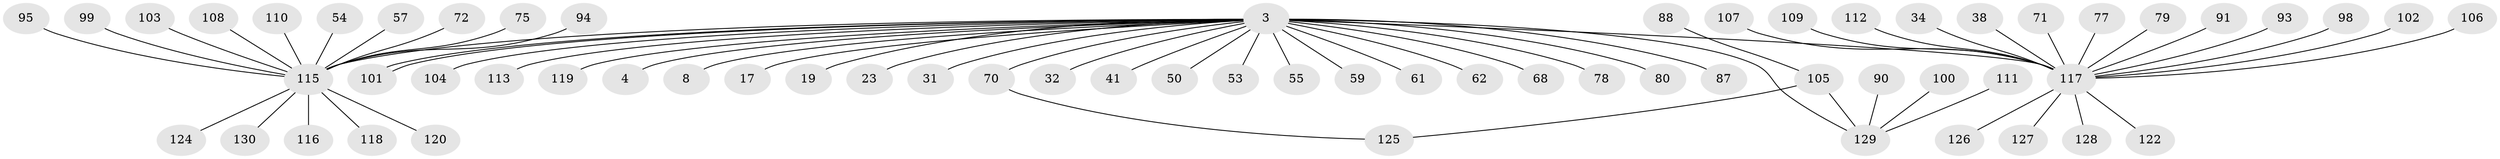 // original degree distribution, {24: 0.007692307692307693, 5: 0.023076923076923078, 23: 0.007692307692307693, 1: 0.5615384615384615, 8: 0.023076923076923078, 2: 0.2076923076923077, 3: 0.08461538461538462, 9: 0.007692307692307693, 4: 0.06923076923076923, 7: 0.007692307692307693}
// Generated by graph-tools (version 1.1) at 2025/51/03/04/25 21:51:34]
// undirected, 65 vertices, 66 edges
graph export_dot {
graph [start="1"]
  node [color=gray90,style=filled];
  3 [super="+1"];
  4;
  8;
  17;
  19;
  23 [super="+22"];
  31;
  32 [super="+6"];
  34;
  38;
  41;
  50 [super="+12"];
  53;
  54;
  55;
  57;
  59 [super="+42"];
  61;
  62;
  68;
  70 [super="+30+33"];
  71 [super="+66"];
  72;
  75;
  77;
  78;
  79;
  80;
  87 [super="+73"];
  88;
  90 [super="+74+86"];
  91 [super="+83"];
  93 [super="+56"];
  94;
  95 [super="+37"];
  98;
  99;
  100;
  101;
  102;
  103;
  104;
  105 [super="+27"];
  106;
  107;
  108 [super="+46"];
  109;
  110;
  111;
  112;
  113 [super="+28"];
  115 [super="+67+26+15+11+20+24+29+51"];
  116;
  117 [super="+47+48+82+63+49+96+114+76"];
  118;
  119 [super="+69"];
  120;
  122;
  124;
  125 [super="+121"];
  126 [super="+92"];
  127 [super="+123"];
  128;
  129 [super="+84+89"];
  130;
  3 -- 8;
  3 -- 17;
  3 -- 31;
  3 -- 55;
  3 -- 61;
  3 -- 78;
  3 -- 80;
  3 -- 101;
  3 -- 101;
  3 -- 4;
  3 -- 68;
  3 -- 19;
  3 -- 104;
  3 -- 41;
  3 -- 53;
  3 -- 62;
  3 -- 70 [weight=2];
  3 -- 32;
  3 -- 117 [weight=12];
  3 -- 115 [weight=4];
  3 -- 50;
  3 -- 23;
  3 -- 113;
  3 -- 59;
  3 -- 119;
  3 -- 87;
  3 -- 129;
  34 -- 117;
  38 -- 117;
  54 -- 115;
  57 -- 115;
  70 -- 125;
  71 -- 117;
  72 -- 115;
  75 -- 115;
  77 -- 117;
  79 -- 117;
  88 -- 105;
  90 -- 129;
  91 -- 117;
  93 -- 117;
  94 -- 115;
  95 -- 115;
  98 -- 117;
  99 -- 115;
  100 -- 129;
  102 -- 117;
  103 -- 115;
  105 -- 125;
  105 -- 129 [weight=2];
  106 -- 117;
  107 -- 117;
  108 -- 115;
  109 -- 117;
  110 -- 115;
  111 -- 129;
  112 -- 117;
  115 -- 118;
  115 -- 130;
  115 -- 116;
  115 -- 124;
  115 -- 120;
  117 -- 128;
  117 -- 122;
  117 -- 126;
  117 -- 127;
}
